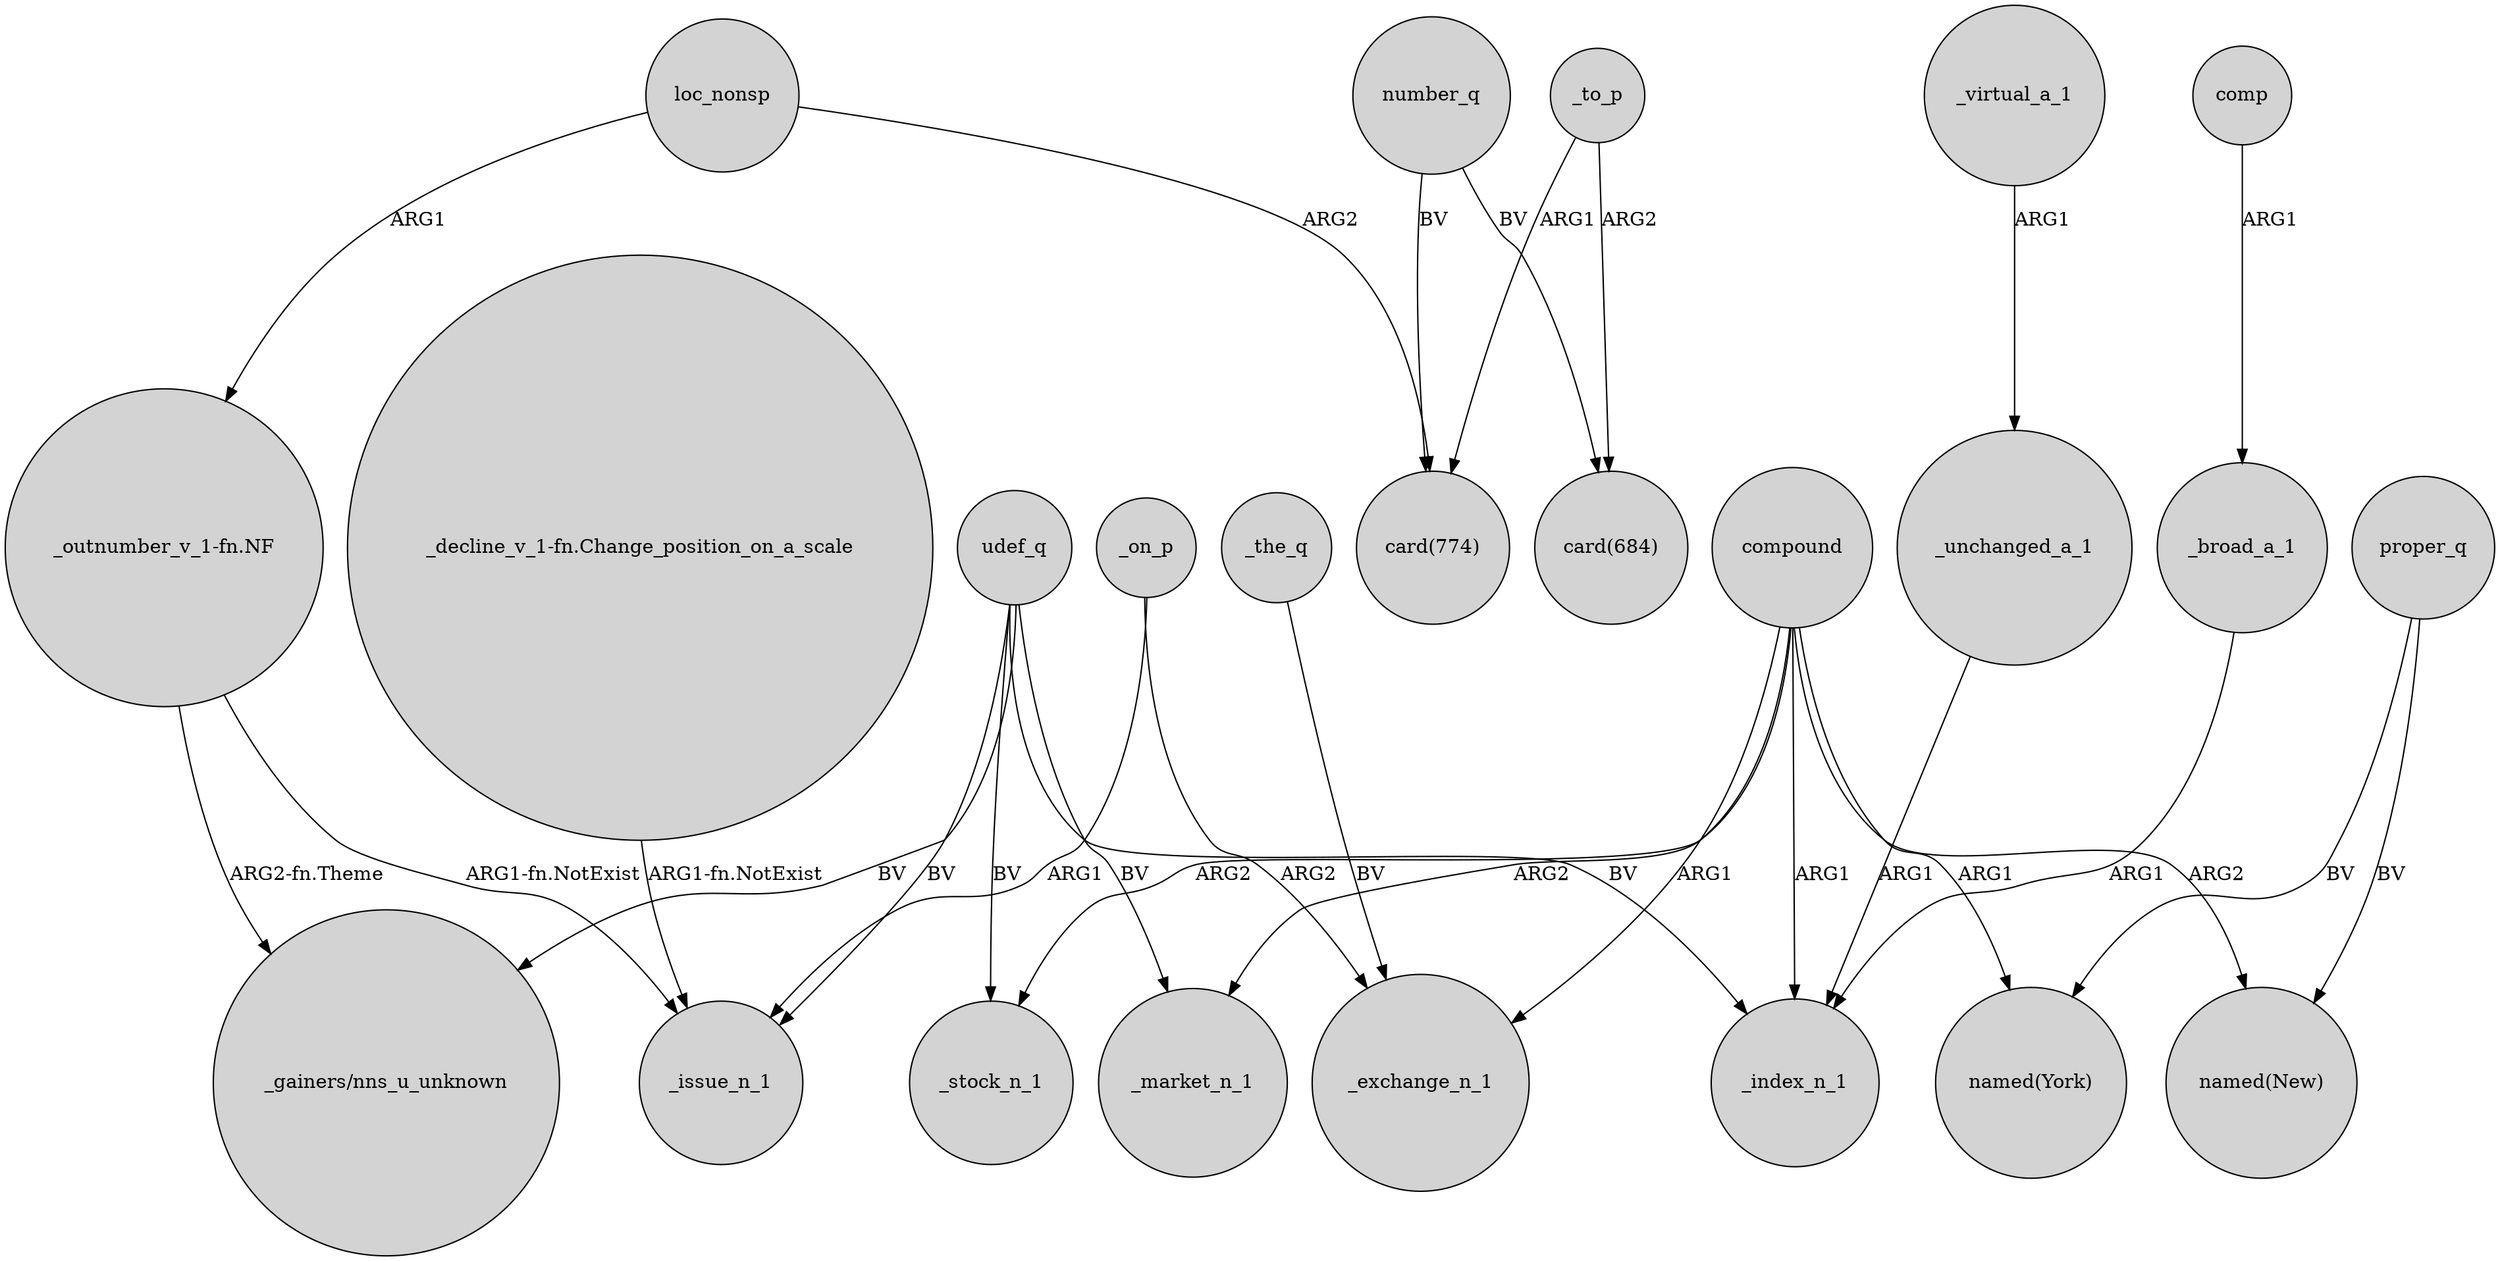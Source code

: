 digraph {
	node [shape=circle style=filled]
	compound -> _market_n_1 [label=ARG2]
	compound -> "named(New)" [label=ARG2]
	_to_p -> "card(774)" [label=ARG1]
	loc_nonsp -> "_outnumber_v_1-fn.NF" [label=ARG1]
	loc_nonsp -> "card(774)" [label=ARG2]
	proper_q -> "named(New)" [label=BV]
	"_decline_v_1-fn.Change_position_on_a_scale" -> _issue_n_1 [label="ARG1-fn.NotExist"]
	udef_q -> _market_n_1 [label=BV]
	udef_q -> _index_n_1 [label=BV]
	number_q -> "card(684)" [label=BV]
	compound -> _stock_n_1 [label=ARG2]
	"_outnumber_v_1-fn.NF" -> "_gainers/nns_u_unknown" [label="ARG2-fn.Theme"]
	udef_q -> _stock_n_1 [label=BV]
	compound -> "named(York)" [label=ARG1]
	compound -> _exchange_n_1 [label=ARG1]
	udef_q -> "_gainers/nns_u_unknown" [label=BV]
	number_q -> "card(774)" [label=BV]
	udef_q -> _issue_n_1 [label=BV]
	"_outnumber_v_1-fn.NF" -> _issue_n_1 [label="ARG1-fn.NotExist"]
	_broad_a_1 -> _index_n_1 [label=ARG1]
	_on_p -> _exchange_n_1 [label=ARG2]
	comp -> _broad_a_1 [label=ARG1]
	_unchanged_a_1 -> _index_n_1 [label=ARG1]
	_virtual_a_1 -> _unchanged_a_1 [label=ARG1]
	proper_q -> "named(York)" [label=BV]
	_to_p -> "card(684)" [label=ARG2]
	_the_q -> _exchange_n_1 [label=BV]
	compound -> _index_n_1 [label=ARG1]
	_on_p -> _issue_n_1 [label=ARG1]
}
